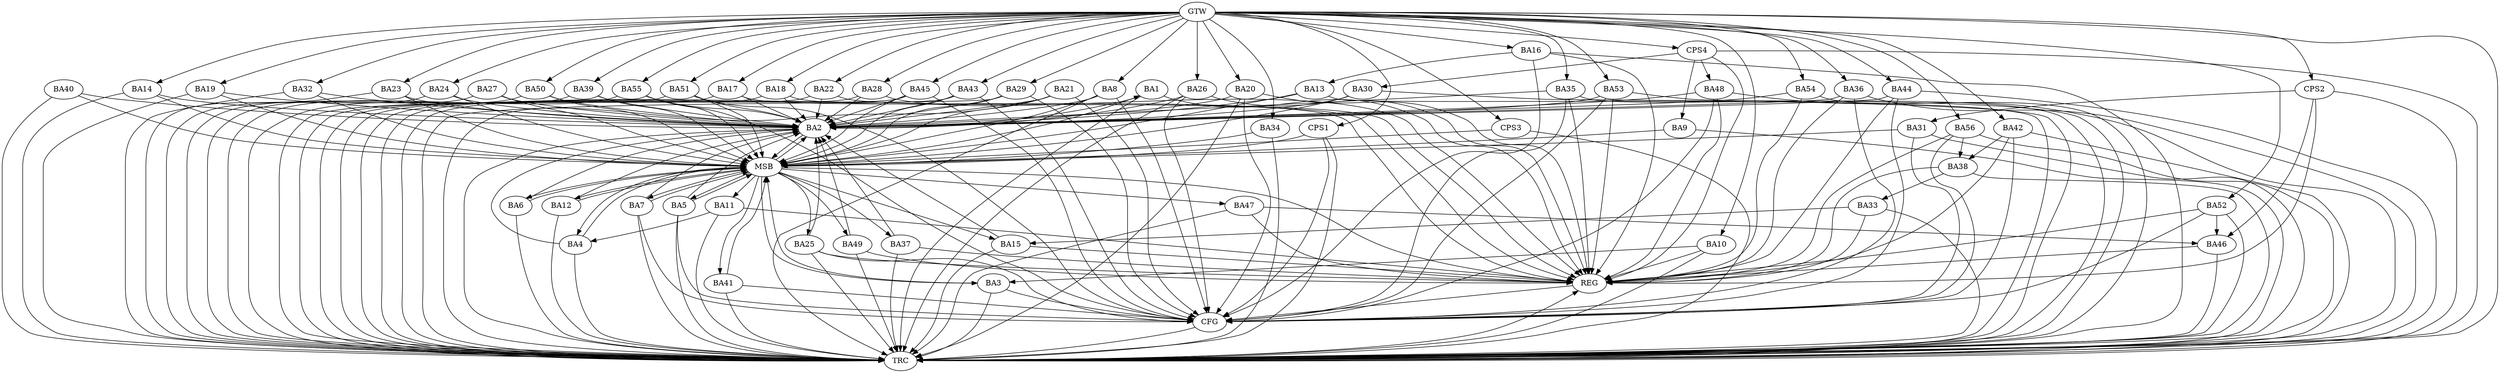 strict digraph G {
  BA1 [ label="BA1" ];
  BA2 [ label="BA2" ];
  BA3 [ label="BA3" ];
  BA4 [ label="BA4" ];
  BA5 [ label="BA5" ];
  BA6 [ label="BA6" ];
  BA7 [ label="BA7" ];
  BA8 [ label="BA8" ];
  BA9 [ label="BA9" ];
  BA10 [ label="BA10" ];
  BA11 [ label="BA11" ];
  BA12 [ label="BA12" ];
  BA13 [ label="BA13" ];
  BA14 [ label="BA14" ];
  BA15 [ label="BA15" ];
  BA16 [ label="BA16" ];
  BA17 [ label="BA17" ];
  BA18 [ label="BA18" ];
  BA19 [ label="BA19" ];
  BA20 [ label="BA20" ];
  BA21 [ label="BA21" ];
  BA22 [ label="BA22" ];
  BA23 [ label="BA23" ];
  BA24 [ label="BA24" ];
  BA25 [ label="BA25" ];
  BA26 [ label="BA26" ];
  BA27 [ label="BA27" ];
  BA28 [ label="BA28" ];
  BA29 [ label="BA29" ];
  BA30 [ label="BA30" ];
  BA31 [ label="BA31" ];
  BA32 [ label="BA32" ];
  BA33 [ label="BA33" ];
  BA34 [ label="BA34" ];
  BA35 [ label="BA35" ];
  BA36 [ label="BA36" ];
  BA37 [ label="BA37" ];
  BA38 [ label="BA38" ];
  BA39 [ label="BA39" ];
  BA40 [ label="BA40" ];
  BA41 [ label="BA41" ];
  BA42 [ label="BA42" ];
  BA43 [ label="BA43" ];
  BA44 [ label="BA44" ];
  BA45 [ label="BA45" ];
  BA46 [ label="BA46" ];
  BA47 [ label="BA47" ];
  BA48 [ label="BA48" ];
  BA49 [ label="BA49" ];
  BA50 [ label="BA50" ];
  BA51 [ label="BA51" ];
  BA52 [ label="BA52" ];
  BA53 [ label="BA53" ];
  BA54 [ label="BA54" ];
  BA55 [ label="BA55" ];
  BA56 [ label="BA56" ];
  CPS1 [ label="CPS1" ];
  CPS2 [ label="CPS2" ];
  CPS3 [ label="CPS3" ];
  CPS4 [ label="CPS4" ];
  GTW [ label="GTW" ];
  REG [ label="REG" ];
  MSB [ label="MSB" ];
  CFG [ label="CFG" ];
  TRC [ label="TRC" ];
  BA1 -> BA2;
  BA10 -> BA3;
  BA11 -> BA4;
  BA16 -> BA13;
  BA17 -> BA2;
  BA18 -> BA2;
  BA22 -> BA2;
  BA33 -> BA15;
  BA37 -> BA2;
  BA38 -> BA33;
  BA42 -> BA38;
  BA47 -> BA46;
  BA52 -> BA46;
  BA56 -> BA38;
  CPS2 -> BA46;
  CPS2 -> BA31;
  CPS4 -> BA9;
  CPS4 -> BA30;
  CPS4 -> BA48;
  GTW -> BA8;
  GTW -> BA10;
  GTW -> BA14;
  GTW -> BA16;
  GTW -> BA17;
  GTW -> BA18;
  GTW -> BA19;
  GTW -> BA20;
  GTW -> BA22;
  GTW -> BA23;
  GTW -> BA24;
  GTW -> BA26;
  GTW -> BA28;
  GTW -> BA29;
  GTW -> BA32;
  GTW -> BA34;
  GTW -> BA35;
  GTW -> BA36;
  GTW -> BA39;
  GTW -> BA42;
  GTW -> BA43;
  GTW -> BA44;
  GTW -> BA45;
  GTW -> BA50;
  GTW -> BA51;
  GTW -> BA52;
  GTW -> BA53;
  GTW -> BA54;
  GTW -> BA55;
  GTW -> BA56;
  GTW -> CPS1;
  GTW -> CPS2;
  GTW -> CPS3;
  GTW -> CPS4;
  BA1 -> REG;
  BA10 -> REG;
  BA11 -> REG;
  BA15 -> REG;
  BA16 -> REG;
  BA17 -> REG;
  BA18 -> REG;
  BA20 -> REG;
  BA22 -> REG;
  BA25 -> REG;
  BA26 -> REG;
  BA28 -> REG;
  BA33 -> REG;
  BA35 -> REG;
  BA36 -> REG;
  BA37 -> REG;
  BA38 -> REG;
  BA42 -> REG;
  BA44 -> REG;
  BA46 -> REG;
  BA47 -> REG;
  BA48 -> REG;
  BA49 -> REG;
  BA52 -> REG;
  BA53 -> REG;
  BA54 -> REG;
  BA56 -> REG;
  CPS2 -> REG;
  CPS4 -> REG;
  BA2 -> MSB;
  MSB -> BA1;
  MSB -> REG;
  BA3 -> MSB;
  MSB -> BA2;
  BA4 -> MSB;
  BA5 -> MSB;
  MSB -> BA4;
  BA6 -> MSB;
  BA7 -> MSB;
  BA8 -> MSB;
  MSB -> BA3;
  BA9 -> MSB;
  MSB -> BA5;
  BA12 -> MSB;
  BA13 -> MSB;
  MSB -> BA7;
  BA14 -> MSB;
  BA19 -> MSB;
  BA21 -> MSB;
  BA23 -> MSB;
  MSB -> BA12;
  BA24 -> MSB;
  BA27 -> MSB;
  BA29 -> MSB;
  MSB -> BA15;
  BA30 -> MSB;
  BA31 -> MSB;
  MSB -> BA25;
  BA32 -> MSB;
  BA34 -> MSB;
  BA39 -> MSB;
  MSB -> BA37;
  BA40 -> MSB;
  BA41 -> MSB;
  BA43 -> MSB;
  BA45 -> MSB;
  BA50 -> MSB;
  MSB -> BA49;
  BA51 -> MSB;
  BA55 -> MSB;
  CPS1 -> MSB;
  MSB -> BA6;
  MSB -> BA11;
  MSB -> BA47;
  CPS3 -> MSB;
  MSB -> BA41;
  BA52 -> CFG;
  BA42 -> CFG;
  BA25 -> CFG;
  BA21 -> CFG;
  BA7 -> CFG;
  BA45 -> CFG;
  BA35 -> CFG;
  BA44 -> CFG;
  BA20 -> CFG;
  BA56 -> CFG;
  BA41 -> CFG;
  BA55 -> CFG;
  BA29 -> CFG;
  BA3 -> CFG;
  BA26 -> CFG;
  BA43 -> CFG;
  CPS1 -> CFG;
  BA51 -> CFG;
  BA16 -> CFG;
  BA5 -> CFG;
  BA36 -> CFG;
  BA8 -> CFG;
  BA48 -> CFG;
  BA31 -> CFG;
  BA53 -> CFG;
  REG -> CFG;
  BA1 -> TRC;
  BA2 -> TRC;
  BA3 -> TRC;
  BA4 -> TRC;
  BA5 -> TRC;
  BA6 -> TRC;
  BA7 -> TRC;
  BA8 -> TRC;
  BA9 -> TRC;
  BA10 -> TRC;
  BA11 -> TRC;
  BA12 -> TRC;
  BA13 -> TRC;
  BA14 -> TRC;
  BA15 -> TRC;
  BA16 -> TRC;
  BA17 -> TRC;
  BA18 -> TRC;
  BA19 -> TRC;
  BA20 -> TRC;
  BA21 -> TRC;
  BA22 -> TRC;
  BA23 -> TRC;
  BA24 -> TRC;
  BA25 -> TRC;
  BA26 -> TRC;
  BA27 -> TRC;
  BA28 -> TRC;
  BA29 -> TRC;
  BA30 -> TRC;
  BA31 -> TRC;
  BA32 -> TRC;
  BA33 -> TRC;
  BA34 -> TRC;
  BA35 -> TRC;
  BA36 -> TRC;
  BA37 -> TRC;
  BA38 -> TRC;
  BA39 -> TRC;
  BA40 -> TRC;
  BA41 -> TRC;
  BA42 -> TRC;
  BA43 -> TRC;
  BA44 -> TRC;
  BA45 -> TRC;
  BA46 -> TRC;
  BA47 -> TRC;
  BA48 -> TRC;
  BA49 -> TRC;
  BA50 -> TRC;
  BA51 -> TRC;
  BA52 -> TRC;
  BA53 -> TRC;
  BA54 -> TRC;
  BA55 -> TRC;
  BA56 -> TRC;
  CPS1 -> TRC;
  CPS2 -> TRC;
  CPS3 -> TRC;
  CPS4 -> TRC;
  GTW -> TRC;
  CFG -> TRC;
  TRC -> REG;
  BA13 -> BA2;
  BA29 -> BA2;
  BA51 -> BA2;
  BA12 -> BA2;
  BA7 -> BA2;
  BA49 -> BA2;
  BA25 -> BA2;
  BA8 -> BA2;
  BA4 -> BA2;
  BA27 -> BA2;
  BA14 -> BA2;
  BA5 -> BA2;
  BA19 -> BA2;
  BA53 -> BA2;
  BA43 -> BA2;
  BA36 -> BA2;
  BA26 -> BA2;
  BA21 -> BA2;
  BA30 -> BA2;
  BA28 -> BA2;
  BA23 -> BA2;
  BA35 -> BA2;
  BA15 -> BA2;
  BA6 -> BA2;
  BA45 -> BA2;
  BA48 -> BA2;
  BA32 -> BA2;
  BA44 -> BA2;
  BA40 -> BA2;
  BA54 -> BA2;
  BA20 -> BA2;
  BA24 -> BA2;
  BA50 -> BA2;
  BA55 -> BA2;
  BA39 -> BA2;
}
